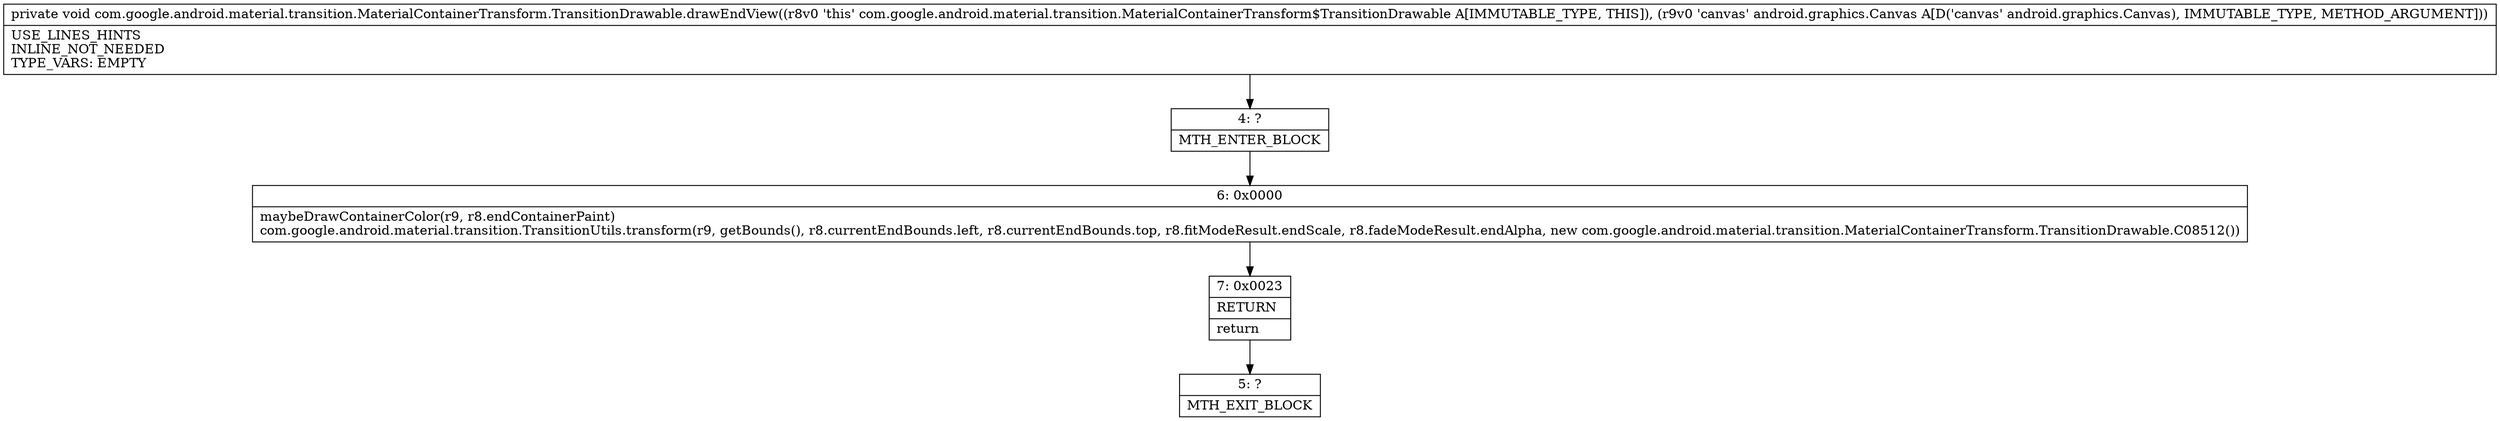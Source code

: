 digraph "CFG forcom.google.android.material.transition.MaterialContainerTransform.TransitionDrawable.drawEndView(Landroid\/graphics\/Canvas;)V" {
Node_4 [shape=record,label="{4\:\ ?|MTH_ENTER_BLOCK\l}"];
Node_6 [shape=record,label="{6\:\ 0x0000|maybeDrawContainerColor(r9, r8.endContainerPaint)\lcom.google.android.material.transition.TransitionUtils.transform(r9, getBounds(), r8.currentEndBounds.left, r8.currentEndBounds.top, r8.fitModeResult.endScale, r8.fadeModeResult.endAlpha, new com.google.android.material.transition.MaterialContainerTransform.TransitionDrawable.C08512())\l}"];
Node_7 [shape=record,label="{7\:\ 0x0023|RETURN\l|return\l}"];
Node_5 [shape=record,label="{5\:\ ?|MTH_EXIT_BLOCK\l}"];
MethodNode[shape=record,label="{private void com.google.android.material.transition.MaterialContainerTransform.TransitionDrawable.drawEndView((r8v0 'this' com.google.android.material.transition.MaterialContainerTransform$TransitionDrawable A[IMMUTABLE_TYPE, THIS]), (r9v0 'canvas' android.graphics.Canvas A[D('canvas' android.graphics.Canvas), IMMUTABLE_TYPE, METHOD_ARGUMENT]))  | USE_LINES_HINTS\lINLINE_NOT_NEEDED\lTYPE_VARS: EMPTY\l}"];
MethodNode -> Node_4;Node_4 -> Node_6;
Node_6 -> Node_7;
Node_7 -> Node_5;
}

